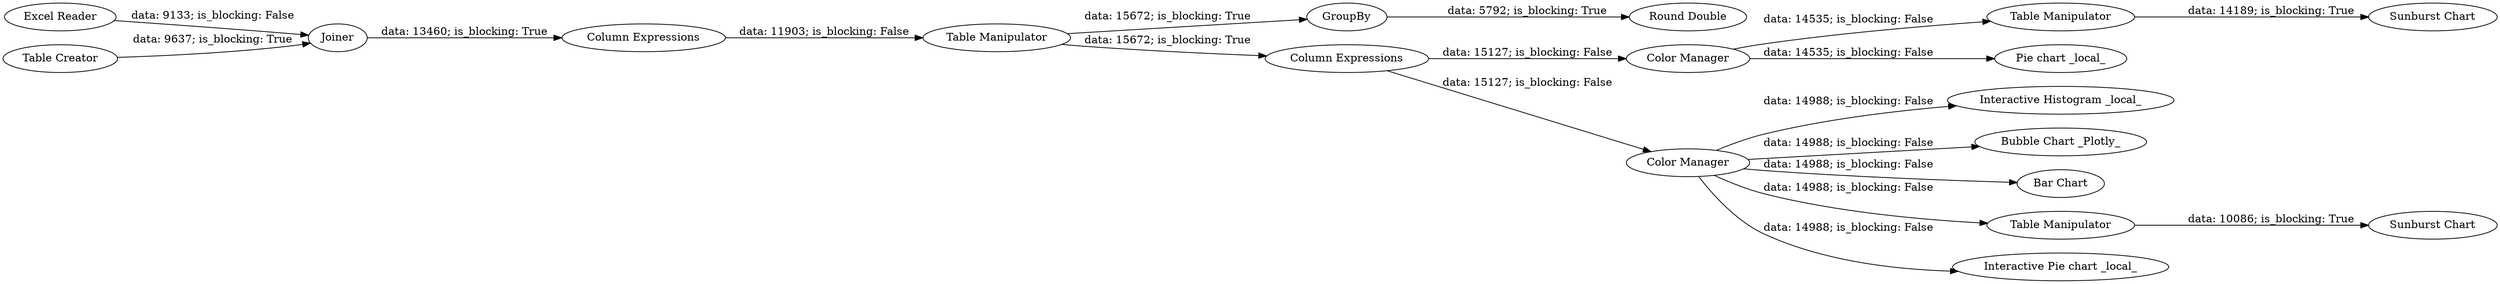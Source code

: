 digraph {
	"7928905890237623557_25" [label="Table Manipulator"]
	"7928905890237623557_21" [label="Interactive Histogram _local_"]
	"7928905890237623557_6" [label="Excel Reader"]
	"7928905890237623557_4" [label="Table Creator"]
	"7928905890237623557_22" [label="Color Manager"]
	"7928905890237623557_9" [label="Table Manipulator"]
	"7928905890237623557_8" [label=GroupBy]
	"7928905890237623557_20" [label="Bubble Chart _Plotly_"]
	"7928905890237623557_12" [label="Bar Chart"]
	"7928905890237623557_10" [label="Round Double"]
	"7928905890237623557_23" [label="Pie chart _local_"]
	"7928905890237623557_13" [label="Color Manager"]
	"7928905890237623557_11" [label="Column Expressions"]
	"7928905890237623557_26" [label="Table Manipulator"]
	"7928905890237623557_15" [label="Interactive Pie chart _local_"]
	"7928905890237623557_5" [label=Joiner]
	"7928905890237623557_24" [label="Sunburst Chart"]
	"7928905890237623557_14" [label="Sunburst Chart"]
	"7928905890237623557_7" [label="Column Expressions"]
	"7928905890237623557_9" -> "7928905890237623557_8" [label="data: 15672; is_blocking: True"]
	"7928905890237623557_11" -> "7928905890237623557_13" [label="data: 15127; is_blocking: False"]
	"7928905890237623557_22" -> "7928905890237623557_23" [label="data: 14535; is_blocking: False"]
	"7928905890237623557_9" -> "7928905890237623557_11" [label="data: 15672; is_blocking: True"]
	"7928905890237623557_13" -> "7928905890237623557_15" [label="data: 14988; is_blocking: False"]
	"7928905890237623557_4" -> "7928905890237623557_5" [label="data: 9637; is_blocking: True"]
	"7928905890237623557_22" -> "7928905890237623557_25" [label="data: 14535; is_blocking: False"]
	"7928905890237623557_26" -> "7928905890237623557_14" [label="data: 10086; is_blocking: True"]
	"7928905890237623557_5" -> "7928905890237623557_7" [label="data: 13460; is_blocking: True"]
	"7928905890237623557_6" -> "7928905890237623557_5" [label="data: 9133; is_blocking: False"]
	"7928905890237623557_8" -> "7928905890237623557_10" [label="data: 5792; is_blocking: True"]
	"7928905890237623557_13" -> "7928905890237623557_12" [label="data: 14988; is_blocking: False"]
	"7928905890237623557_13" -> "7928905890237623557_20" [label="data: 14988; is_blocking: False"]
	"7928905890237623557_13" -> "7928905890237623557_21" [label="data: 14988; is_blocking: False"]
	"7928905890237623557_11" -> "7928905890237623557_22" [label="data: 15127; is_blocking: False"]
	"7928905890237623557_25" -> "7928905890237623557_24" [label="data: 14189; is_blocking: True"]
	"7928905890237623557_13" -> "7928905890237623557_26" [label="data: 14988; is_blocking: False"]
	"7928905890237623557_7" -> "7928905890237623557_9" [label="data: 11903; is_blocking: False"]
	rankdir=LR
}
